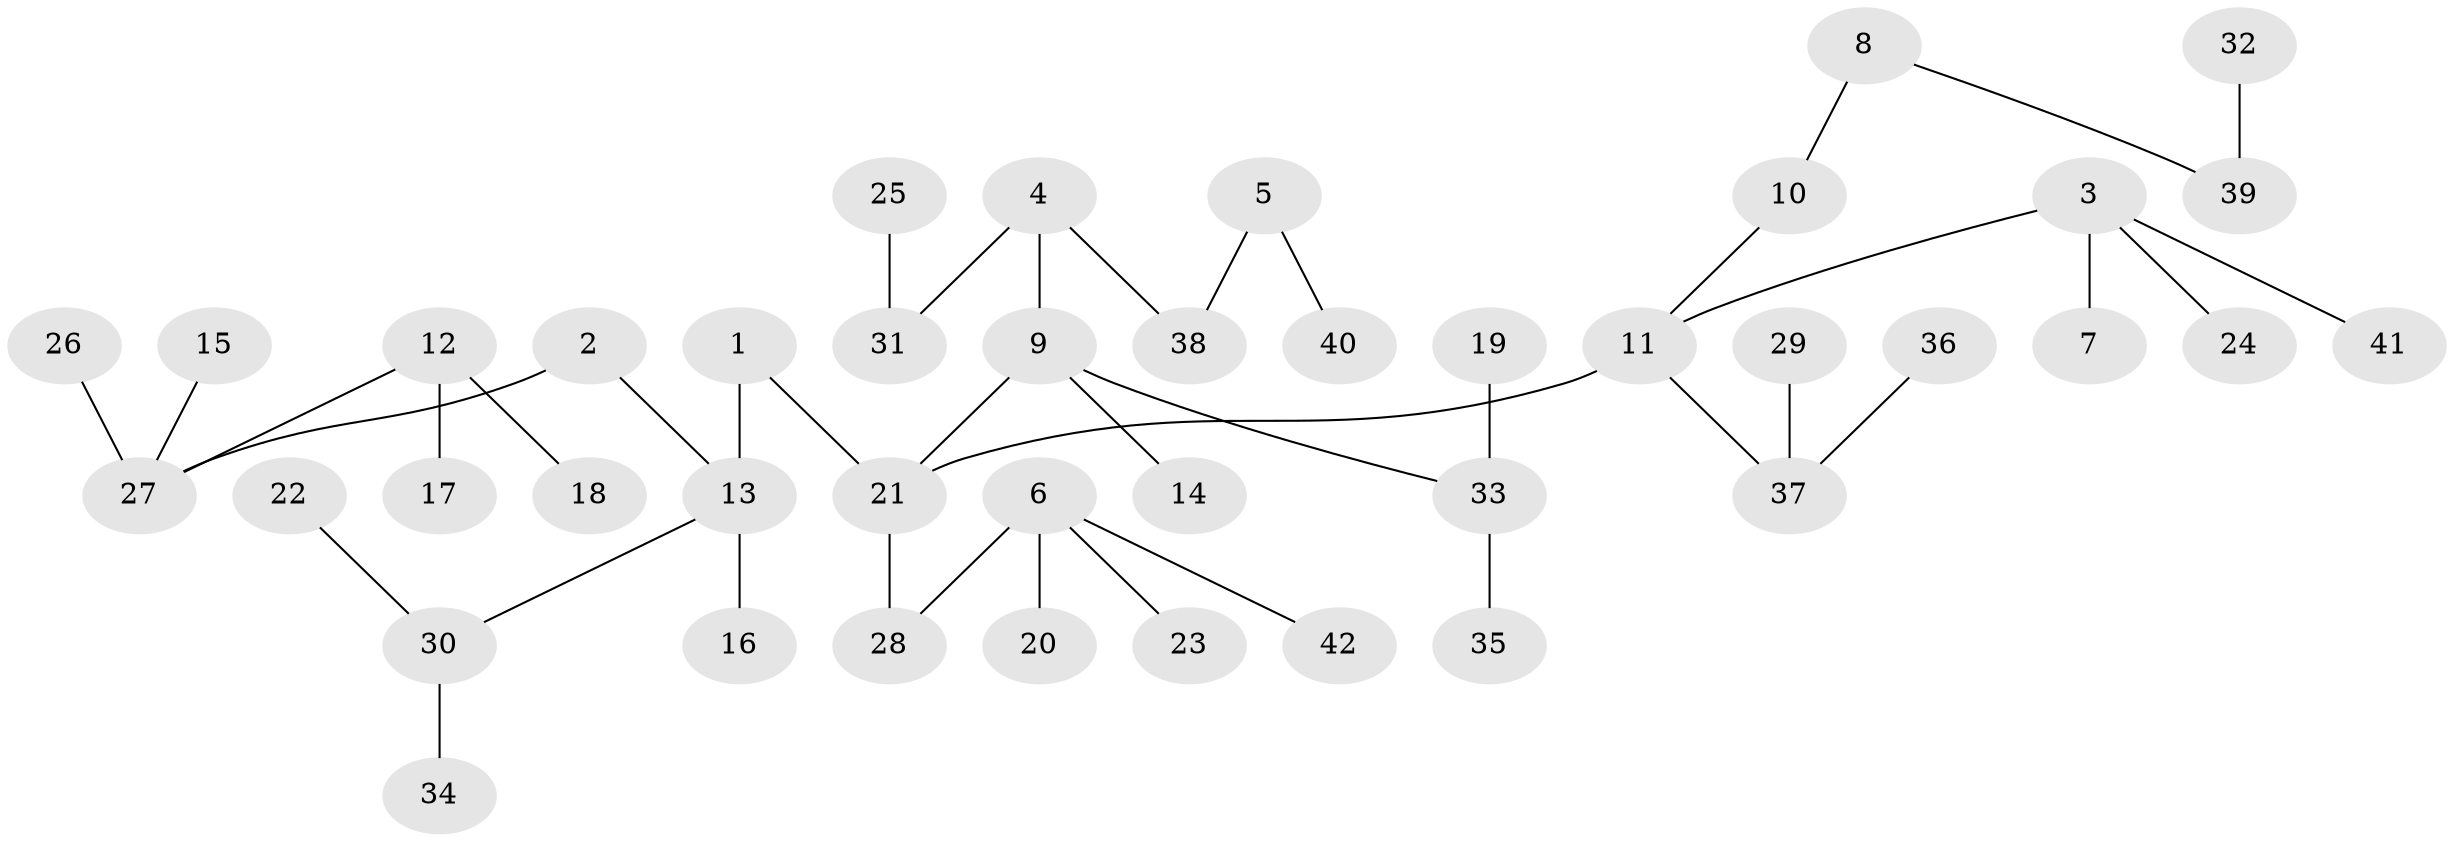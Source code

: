 // original degree distribution, {6: 0.03571428571428571, 2: 0.20238095238095238, 4: 0.09523809523809523, 5: 0.03571428571428571, 1: 0.5476190476190477, 3: 0.08333333333333333}
// Generated by graph-tools (version 1.1) at 2025/02/03/09/25 03:02:17]
// undirected, 42 vertices, 41 edges
graph export_dot {
graph [start="1"]
  node [color=gray90,style=filled];
  1;
  2;
  3;
  4;
  5;
  6;
  7;
  8;
  9;
  10;
  11;
  12;
  13;
  14;
  15;
  16;
  17;
  18;
  19;
  20;
  21;
  22;
  23;
  24;
  25;
  26;
  27;
  28;
  29;
  30;
  31;
  32;
  33;
  34;
  35;
  36;
  37;
  38;
  39;
  40;
  41;
  42;
  1 -- 13 [weight=1.0];
  1 -- 21 [weight=1.0];
  2 -- 13 [weight=1.0];
  2 -- 27 [weight=1.0];
  3 -- 7 [weight=1.0];
  3 -- 11 [weight=1.0];
  3 -- 24 [weight=1.0];
  3 -- 41 [weight=1.0];
  4 -- 9 [weight=1.0];
  4 -- 31 [weight=1.0];
  4 -- 38 [weight=1.0];
  5 -- 38 [weight=1.0];
  5 -- 40 [weight=1.0];
  6 -- 20 [weight=1.0];
  6 -- 23 [weight=1.0];
  6 -- 28 [weight=1.0];
  6 -- 42 [weight=1.0];
  8 -- 10 [weight=1.0];
  8 -- 39 [weight=1.0];
  9 -- 14 [weight=1.0];
  9 -- 21 [weight=1.0];
  9 -- 33 [weight=1.0];
  10 -- 11 [weight=1.0];
  11 -- 21 [weight=1.0];
  11 -- 37 [weight=1.0];
  12 -- 17 [weight=1.0];
  12 -- 18 [weight=1.0];
  12 -- 27 [weight=1.0];
  13 -- 16 [weight=1.0];
  13 -- 30 [weight=1.0];
  15 -- 27 [weight=1.0];
  19 -- 33 [weight=1.0];
  21 -- 28 [weight=1.0];
  22 -- 30 [weight=1.0];
  25 -- 31 [weight=1.0];
  26 -- 27 [weight=1.0];
  29 -- 37 [weight=1.0];
  30 -- 34 [weight=1.0];
  32 -- 39 [weight=1.0];
  33 -- 35 [weight=1.0];
  36 -- 37 [weight=1.0];
}
